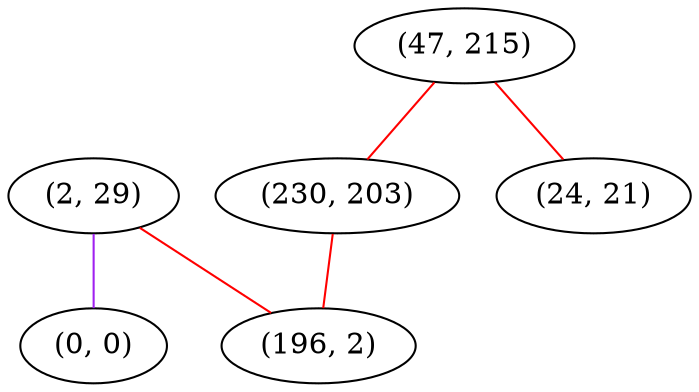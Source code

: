 graph "" {
"(2, 29)";
"(0, 0)";
"(47, 215)";
"(230, 203)";
"(196, 2)";
"(24, 21)";
"(2, 29)" -- "(196, 2)"  [color=red, key=0, weight=1];
"(2, 29)" -- "(0, 0)"  [color=purple, key=0, weight=4];
"(47, 215)" -- "(230, 203)"  [color=red, key=0, weight=1];
"(47, 215)" -- "(24, 21)"  [color=red, key=0, weight=1];
"(230, 203)" -- "(196, 2)"  [color=red, key=0, weight=1];
}
